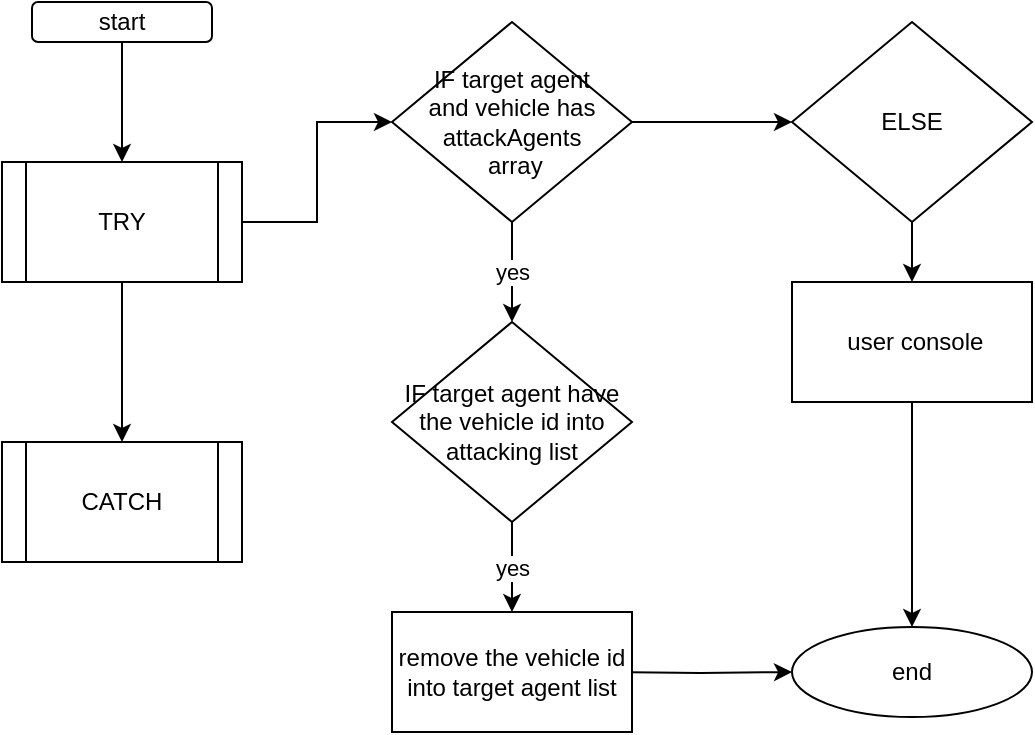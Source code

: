 <mxfile version="17.5.1" type="github">
  <diagram id="JE347bc95eZaiT-d0Rc0" name="Page-1">
    <mxGraphModel dx="1038" dy="579" grid="1" gridSize="10" guides="1" tooltips="1" connect="1" arrows="1" fold="1" page="1" pageScale="1" pageWidth="850" pageHeight="1100" math="0" shadow="0">
      <root>
        <mxCell id="0" />
        <mxCell id="1" parent="0" />
        <mxCell id="3ygEQSFRceTd5VmDOqFs-20" value="" style="edgeStyle=orthogonalEdgeStyle;rounded=0;orthogonalLoop=1;jettySize=auto;html=1;" parent="1" source="3ygEQSFRceTd5VmDOqFs-1" target="3ygEQSFRceTd5VmDOqFs-2" edge="1">
          <mxGeometry relative="1" as="geometry" />
        </mxCell>
        <mxCell id="3ygEQSFRceTd5VmDOqFs-1" value="start" style="rounded=1;whiteSpace=wrap;html=1;" parent="1" vertex="1">
          <mxGeometry x="80" y="30" width="90" height="20" as="geometry" />
        </mxCell>
        <mxCell id="3ygEQSFRceTd5VmDOqFs-4" value="" style="edgeStyle=orthogonalEdgeStyle;rounded=0;orthogonalLoop=1;jettySize=auto;html=1;" parent="1" source="3ygEQSFRceTd5VmDOqFs-2" target="3ygEQSFRceTd5VmDOqFs-3" edge="1">
          <mxGeometry relative="1" as="geometry" />
        </mxCell>
        <mxCell id="3ygEQSFRceTd5VmDOqFs-6" value="" style="edgeStyle=orthogonalEdgeStyle;rounded=0;orthogonalLoop=1;jettySize=auto;html=1;" parent="1" source="3ygEQSFRceTd5VmDOqFs-2" target="3ygEQSFRceTd5VmDOqFs-5" edge="1">
          <mxGeometry relative="1" as="geometry" />
        </mxCell>
        <mxCell id="3ygEQSFRceTd5VmDOqFs-2" value="TRY" style="shape=process;whiteSpace=wrap;html=1;backgroundOutline=1;" parent="1" vertex="1">
          <mxGeometry x="65" y="110" width="120" height="60" as="geometry" />
        </mxCell>
        <mxCell id="3ygEQSFRceTd5VmDOqFs-3" value="CATCH" style="shape=process;whiteSpace=wrap;html=1;backgroundOutline=1;" parent="1" vertex="1">
          <mxGeometry x="65" y="250" width="120" height="60" as="geometry" />
        </mxCell>
        <mxCell id="3ygEQSFRceTd5VmDOqFs-8" value="yes" style="edgeStyle=orthogonalEdgeStyle;rounded=0;orthogonalLoop=1;jettySize=auto;html=1;" parent="1" source="3ygEQSFRceTd5VmDOqFs-5" target="3ygEQSFRceTd5VmDOqFs-7" edge="1">
          <mxGeometry relative="1" as="geometry" />
        </mxCell>
        <mxCell id="3ygEQSFRceTd5VmDOqFs-14" value="" style="edgeStyle=orthogonalEdgeStyle;rounded=0;orthogonalLoop=1;jettySize=auto;html=1;" parent="1" source="3ygEQSFRceTd5VmDOqFs-5" target="3ygEQSFRceTd5VmDOqFs-13" edge="1">
          <mxGeometry relative="1" as="geometry" />
        </mxCell>
        <mxCell id="3ygEQSFRceTd5VmDOqFs-5" value="IF target agent &lt;br&gt;and vehicle has attackAgents&lt;br&gt;&amp;nbsp;array" style="rhombus;whiteSpace=wrap;html=1;" parent="1" vertex="1">
          <mxGeometry x="260" y="40" width="120" height="100" as="geometry" />
        </mxCell>
        <mxCell id="AktprgutijFVUWh1NsZG-2" value="yes" style="edgeStyle=orthogonalEdgeStyle;rounded=0;orthogonalLoop=1;jettySize=auto;html=1;" parent="1" source="3ygEQSFRceTd5VmDOqFs-7" target="AktprgutijFVUWh1NsZG-1" edge="1">
          <mxGeometry relative="1" as="geometry" />
        </mxCell>
        <mxCell id="3ygEQSFRceTd5VmDOqFs-7" value="IF target agent have the vehicle id into attacking list" style="rhombus;whiteSpace=wrap;html=1;" parent="1" vertex="1">
          <mxGeometry x="260" y="190" width="120" height="100" as="geometry" />
        </mxCell>
        <mxCell id="3ygEQSFRceTd5VmDOqFs-18" value="" style="edgeStyle=orthogonalEdgeStyle;rounded=0;orthogonalLoop=1;jettySize=auto;html=1;" parent="1" target="3ygEQSFRceTd5VmDOqFs-17" edge="1">
          <mxGeometry relative="1" as="geometry">
            <mxPoint x="367.5" y="365" as="sourcePoint" />
          </mxGeometry>
        </mxCell>
        <mxCell id="3ygEQSFRceTd5VmDOqFs-16" value="" style="edgeStyle=orthogonalEdgeStyle;rounded=0;orthogonalLoop=1;jettySize=auto;html=1;" parent="1" source="3ygEQSFRceTd5VmDOqFs-13" target="3ygEQSFRceTd5VmDOqFs-15" edge="1">
          <mxGeometry relative="1" as="geometry" />
        </mxCell>
        <mxCell id="3ygEQSFRceTd5VmDOqFs-13" value="ELSE" style="rhombus;whiteSpace=wrap;html=1;" parent="1" vertex="1">
          <mxGeometry x="460" y="40" width="120" height="100" as="geometry" />
        </mxCell>
        <mxCell id="3ygEQSFRceTd5VmDOqFs-19" value="" style="edgeStyle=orthogonalEdgeStyle;rounded=0;orthogonalLoop=1;jettySize=auto;html=1;" parent="1" source="3ygEQSFRceTd5VmDOqFs-15" target="3ygEQSFRceTd5VmDOqFs-17" edge="1">
          <mxGeometry relative="1" as="geometry" />
        </mxCell>
        <mxCell id="3ygEQSFRceTd5VmDOqFs-15" value="&lt;span style=&quot;white-space: pre&quot;&gt; &lt;/span&gt;user console" style="rounded=0;whiteSpace=wrap;html=1;" parent="1" vertex="1">
          <mxGeometry x="460" y="170" width="120" height="60" as="geometry" />
        </mxCell>
        <mxCell id="3ygEQSFRceTd5VmDOqFs-17" value="end" style="ellipse;whiteSpace=wrap;html=1;" parent="1" vertex="1">
          <mxGeometry x="460" y="342.5" width="120" height="45" as="geometry" />
        </mxCell>
        <mxCell id="AktprgutijFVUWh1NsZG-1" value="remove the vehicle id into target agent list" style="rounded=0;whiteSpace=wrap;html=1;" parent="1" vertex="1">
          <mxGeometry x="260" y="335" width="120" height="60" as="geometry" />
        </mxCell>
      </root>
    </mxGraphModel>
  </diagram>
</mxfile>
